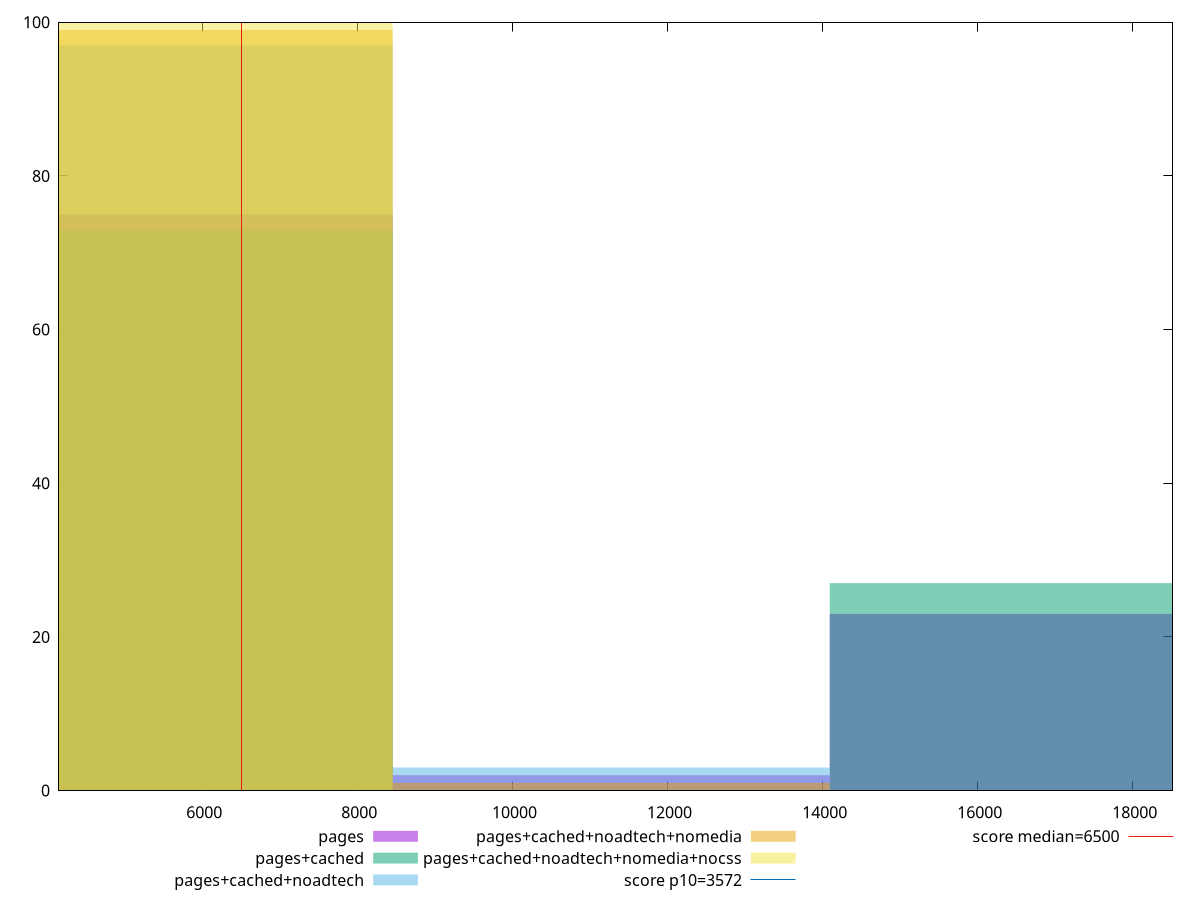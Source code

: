reset

$pages <<EOF
5636.613045757754 75
16909.839137273262 23
11273.226091515508 2
EOF

$pagesCached <<EOF
5636.613045757754 73
16909.839137273262 27
EOF

$pagesCachedNoadtech <<EOF
11273.226091515508 3
5636.613045757754 97
EOF

$pagesCachedNoadtechNomedia <<EOF
5636.613045757754 99
11273.226091515508 1
EOF

$pagesCachedNoadtechNomediaNocss <<EOF
5636.613045757754 100
EOF

set key outside below
set boxwidth 5636.613045757754
set xrange [4152.75:18511.676999999996]
set yrange [0:100]
set trange [0:100]
set style fill transparent solid 0.5 noborder

set parametric
set terminal svg size 640, 530 enhanced background rgb 'white'
set output "report_00013_2021-02-09T12-04-24.940Z/first-cpu-idle/comparison/histogram/all_raw.svg"

plot $pages title "pages" with boxes, \
     $pagesCached title "pages+cached" with boxes, \
     $pagesCachedNoadtech title "pages+cached+noadtech" with boxes, \
     $pagesCachedNoadtechNomedia title "pages+cached+noadtech+nomedia" with boxes, \
     $pagesCachedNoadtechNomediaNocss title "pages+cached+noadtech+nomedia+nocss" with boxes, \
     3572,t title "score p10=3572", \
     6500,t title "score median=6500"

reset
